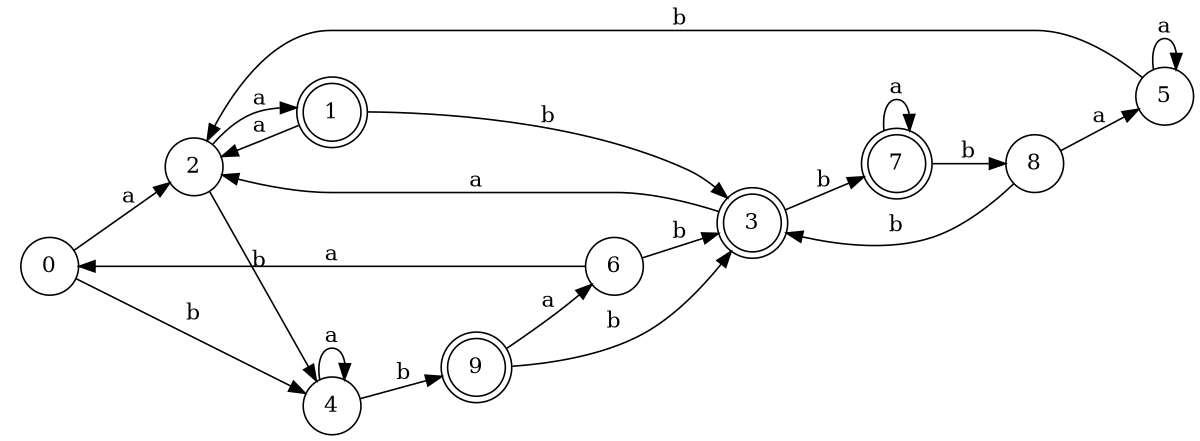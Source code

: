 digraph n8_5 {
__start0 [label="" shape="none"];

rankdir=LR;
size="8,5";

s0 [style="filled", color="black", fillcolor="white" shape="circle", label="0"];
s1 [style="rounded,filled", color="black", fillcolor="white" shape="doublecircle", label="1"];
s2 [style="filled", color="black", fillcolor="white" shape="circle", label="2"];
s3 [style="rounded,filled", color="black", fillcolor="white" shape="doublecircle", label="3"];
s4 [style="filled", color="black", fillcolor="white" shape="circle", label="4"];
s5 [style="filled", color="black", fillcolor="white" shape="circle", label="5"];
s6 [style="filled", color="black", fillcolor="white" shape="circle", label="6"];
s7 [style="rounded,filled", color="black", fillcolor="white" shape="doublecircle", label="7"];
s8 [style="filled", color="black", fillcolor="white" shape="circle", label="8"];
s9 [style="rounded,filled", color="black", fillcolor="white" shape="doublecircle", label="9"];
s0 -> s2 [label="a"];
s0 -> s4 [label="b"];
s1 -> s2 [label="a"];
s1 -> s3 [label="b"];
s2 -> s1 [label="a"];
s2 -> s4 [label="b"];
s3 -> s2 [label="a"];
s3 -> s7 [label="b"];
s4 -> s4 [label="a"];
s4 -> s9 [label="b"];
s5 -> s5 [label="a"];
s5 -> s2 [label="b"];
s6 -> s0 [label="a"];
s6 -> s3 [label="b"];
s7 -> s7 [label="a"];
s7 -> s8 [label="b"];
s8 -> s5 [label="a"];
s8 -> s3 [label="b"];
s9 -> s6 [label="a"];
s9 -> s3 [label="b"];

}